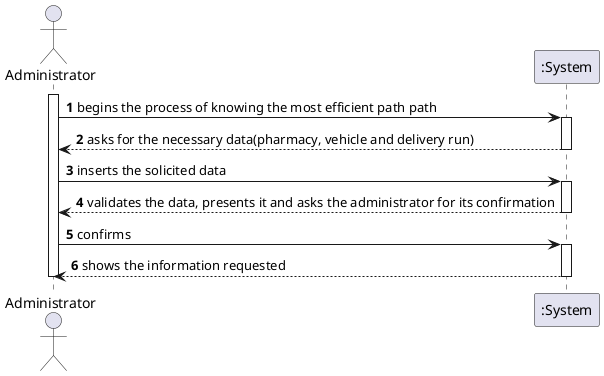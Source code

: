 @startuml 

autonumber
actor "Administrator" as ADM

activate ADM
ADM -> ":System" : begins the process of knowing the most efficient path path
activate ":System"
":System" --> ADM : asks for the necessary data(pharmacy, vehicle and delivery run)
deactivate ":System"

ADM -> ":System" : inserts the solicited data
activate ":System"
":System" --> ADM : validates the data, presents it and asks the administrator for its confirmation
deactivate ":System"

ADM -> ":System" : confirms
activate ":System"
":System" --> ADM : shows the information requested
deactivate ":System"

deactivate ADM

@enduml